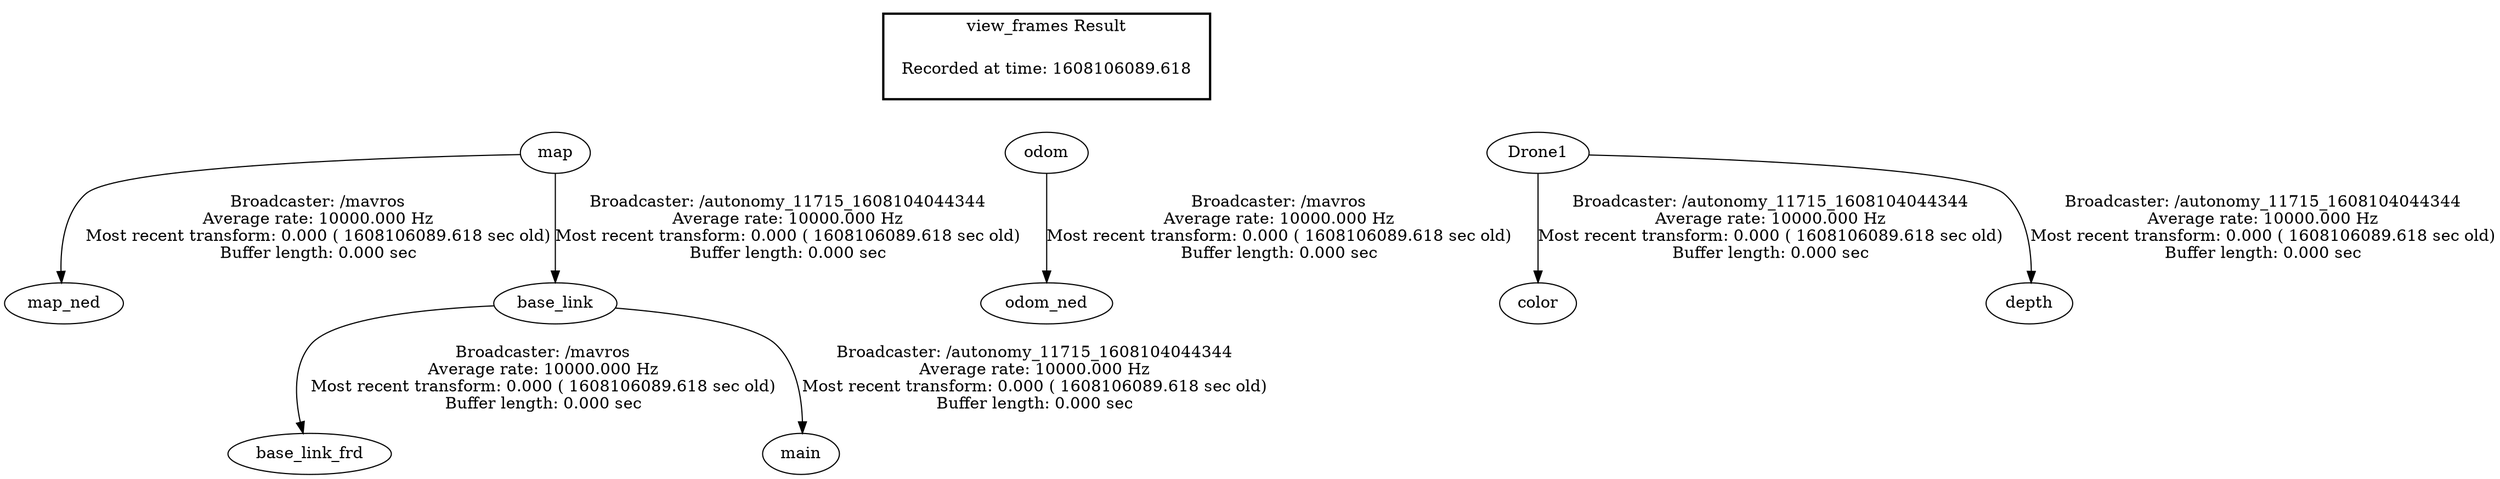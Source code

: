 digraph G {
"map" -> "map_ned"[label="Broadcaster: /mavros\nAverage rate: 10000.000 Hz\nMost recent transform: 0.000 ( 1608106089.618 sec old)\nBuffer length: 0.000 sec\n"];
"odom" -> "odom_ned"[label="Broadcaster: /mavros\nAverage rate: 10000.000 Hz\nMost recent transform: 0.000 ( 1608106089.618 sec old)\nBuffer length: 0.000 sec\n"];
"base_link" -> "base_link_frd"[label="Broadcaster: /mavros\nAverage rate: 10000.000 Hz\nMost recent transform: 0.000 ( 1608106089.618 sec old)\nBuffer length: 0.000 sec\n"];
"map" -> "base_link"[label="Broadcaster: /autonomy_11715_1608104044344\nAverage rate: 10000.000 Hz\nMost recent transform: 0.000 ( 1608106089.618 sec old)\nBuffer length: 0.000 sec\n"];
"Drone1" -> "color"[label="Broadcaster: /autonomy_11715_1608104044344\nAverage rate: 10000.000 Hz\nMost recent transform: 0.000 ( 1608106089.618 sec old)\nBuffer length: 0.000 sec\n"];
"Drone1" -> "depth"[label="Broadcaster: /autonomy_11715_1608104044344\nAverage rate: 10000.000 Hz\nMost recent transform: 0.000 ( 1608106089.618 sec old)\nBuffer length: 0.000 sec\n"];
"base_link" -> "main"[label="Broadcaster: /autonomy_11715_1608104044344\nAverage rate: 10000.000 Hz\nMost recent transform: 0.000 ( 1608106089.618 sec old)\nBuffer length: 0.000 sec\n"];
edge [style=invis];
 subgraph cluster_legend { style=bold; color=black; label ="view_frames Result";
"Recorded at time: 1608106089.618"[ shape=plaintext ] ;
 }->"map";
edge [style=invis];
 subgraph cluster_legend { style=bold; color=black; label ="view_frames Result";
"Recorded at time: 1608106089.618"[ shape=plaintext ] ;
 }->"odom";
edge [style=invis];
 subgraph cluster_legend { style=bold; color=black; label ="view_frames Result";
"Recorded at time: 1608106089.618"[ shape=plaintext ] ;
 }->"Drone1";
}
